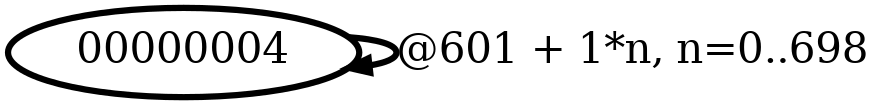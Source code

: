 digraph G {
        node [style=rounded, penwidth=3, fontsize=20, shape=oval];
        "00000004" -> "00000004" [label="@601 + 1*n, n=0..698", color=black,arrowsize=1,style=bold,penwidth=3,fontsize=20];
}
